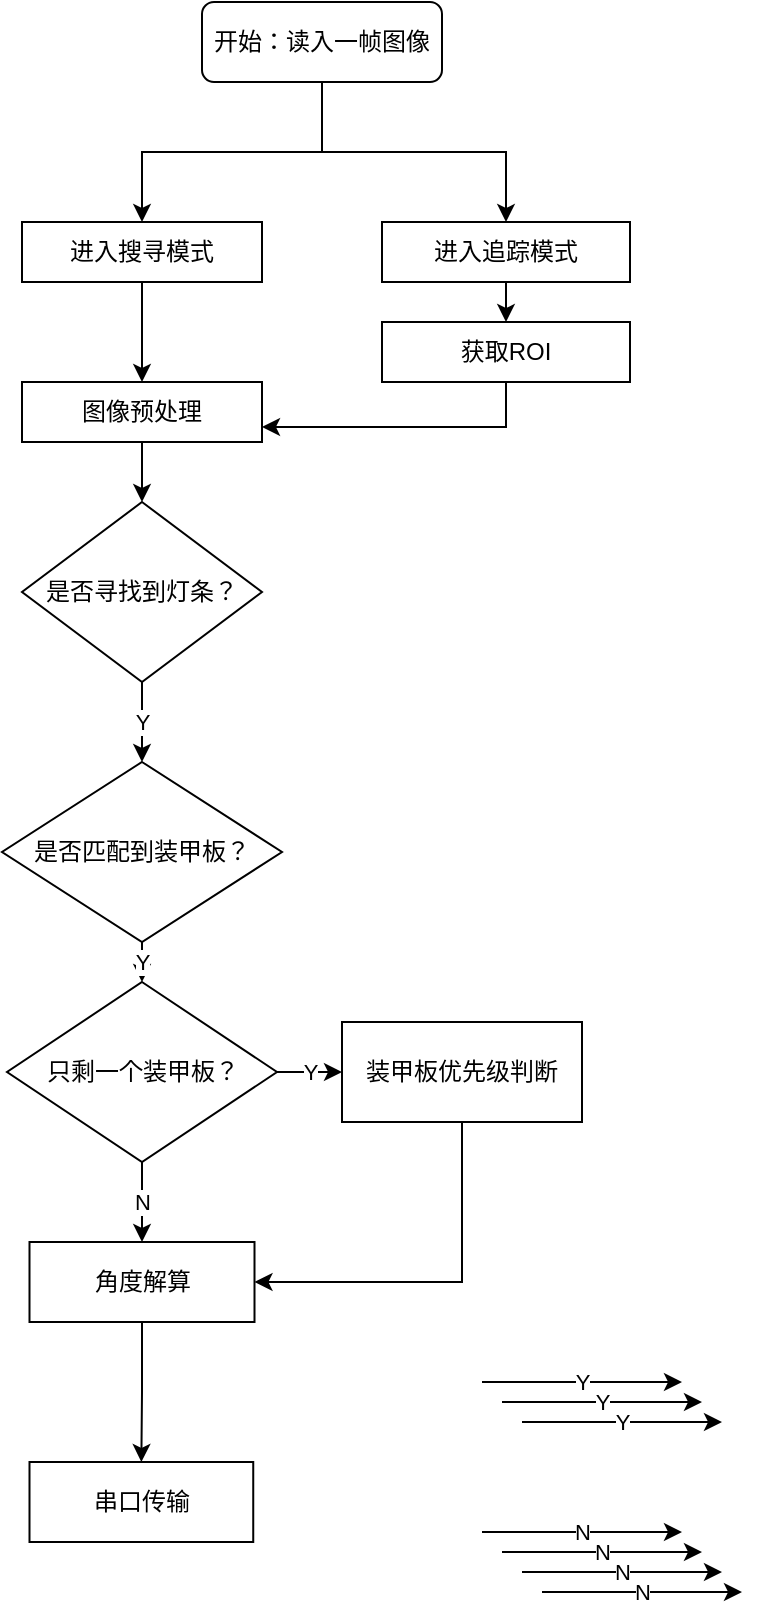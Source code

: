 <mxfile version="14.8.1" type="github">
  <diagram id="C5RBs43oDa-KdzZeNtuy" name="Page-1">
    <mxGraphModel dx="417" dy="1827" grid="1" gridSize="10" guides="1" tooltips="1" connect="1" arrows="1" fold="1" page="1" pageScale="1" pageWidth="827" pageHeight="1169" math="0" shadow="0">
      <root>
        <mxCell id="WIyWlLk6GJQsqaUBKTNV-0" />
        <mxCell id="WIyWlLk6GJQsqaUBKTNV-1" parent="WIyWlLk6GJQsqaUBKTNV-0" />
        <mxCell id="ExE-NVO--HimaFJZiaqF-43" style="edgeStyle=orthogonalEdgeStyle;rounded=0;orthogonalLoop=1;jettySize=auto;html=1;exitX=0.5;exitY=1;exitDx=0;exitDy=0;entryX=0.5;entryY=0;entryDx=0;entryDy=0;" edge="1" parent="WIyWlLk6GJQsqaUBKTNV-1" source="Oab9Y5CSqup6-qoRblhf-17" target="ExE-NVO--HimaFJZiaqF-40">
          <mxGeometry relative="1" as="geometry" />
        </mxCell>
        <mxCell id="ExE-NVO--HimaFJZiaqF-44" style="edgeStyle=orthogonalEdgeStyle;rounded=0;orthogonalLoop=1;jettySize=auto;html=1;exitX=0.5;exitY=1;exitDx=0;exitDy=0;entryX=0.5;entryY=0;entryDx=0;entryDy=0;" edge="1" parent="WIyWlLk6GJQsqaUBKTNV-1" source="Oab9Y5CSqup6-qoRblhf-17" target="ExE-NVO--HimaFJZiaqF-0">
          <mxGeometry relative="1" as="geometry" />
        </mxCell>
        <mxCell id="Oab9Y5CSqup6-qoRblhf-17" value="开始：读入一帧图像" style="rounded=1;whiteSpace=wrap;html=1;" parent="WIyWlLk6GJQsqaUBKTNV-1" vertex="1">
          <mxGeometry x="320" y="-100" width="120" height="40" as="geometry" />
        </mxCell>
        <mxCell id="Oab9Y5CSqup6-qoRblhf-18" value="图像预处理" style="rounded=0;whiteSpace=wrap;html=1;" parent="WIyWlLk6GJQsqaUBKTNV-1" vertex="1">
          <mxGeometry x="230" y="90" width="120" height="30" as="geometry" />
        </mxCell>
        <mxCell id="Oab9Y5CSqup6-qoRblhf-19" style="edgeStyle=orthogonalEdgeStyle;rounded=0;orthogonalLoop=1;jettySize=auto;html=1;exitX=0.5;exitY=1;exitDx=0;exitDy=0;" parent="WIyWlLk6GJQsqaUBKTNV-1" source="Oab9Y5CSqup6-qoRblhf-17" target="Oab9Y5CSqup6-qoRblhf-17" edge="1">
          <mxGeometry relative="1" as="geometry" />
        </mxCell>
        <mxCell id="Oab9Y5CSqup6-qoRblhf-21" value="是否寻找到灯条？" style="rhombus;whiteSpace=wrap;html=1;" parent="WIyWlLk6GJQsqaUBKTNV-1" vertex="1">
          <mxGeometry x="230" y="150" width="120" height="90" as="geometry" />
        </mxCell>
        <mxCell id="Oab9Y5CSqup6-qoRblhf-22" value="" style="endArrow=classic;html=1;exitX=0.5;exitY=1;exitDx=0;exitDy=0;entryX=0.5;entryY=0;entryDx=0;entryDy=0;" parent="WIyWlLk6GJQsqaUBKTNV-1" source="Oab9Y5CSqup6-qoRblhf-18" target="Oab9Y5CSqup6-qoRblhf-21" edge="1">
          <mxGeometry width="50" height="50" relative="1" as="geometry">
            <mxPoint x="350" y="190" as="sourcePoint" />
            <mxPoint x="400" y="140" as="targetPoint" />
          </mxGeometry>
        </mxCell>
        <mxCell id="Oab9Y5CSqup6-qoRblhf-26" value="是否匹配到装甲板？" style="rhombus;whiteSpace=wrap;html=1;" parent="WIyWlLk6GJQsqaUBKTNV-1" vertex="1">
          <mxGeometry x="220" y="280" width="140" height="90" as="geometry" />
        </mxCell>
        <mxCell id="Oab9Y5CSqup6-qoRblhf-27" value="" style="endArrow=classic;html=1;exitX=0.5;exitY=1;exitDx=0;exitDy=0;entryX=0.5;entryY=0;entryDx=0;entryDy=0;" parent="WIyWlLk6GJQsqaUBKTNV-1" source="Oab9Y5CSqup6-qoRblhf-21" target="Oab9Y5CSqup6-qoRblhf-26" edge="1">
          <mxGeometry relative="1" as="geometry">
            <mxPoint x="390" y="210" as="sourcePoint" />
            <mxPoint x="490" y="210" as="targetPoint" />
          </mxGeometry>
        </mxCell>
        <mxCell id="Oab9Y5CSqup6-qoRblhf-28" value="Y" style="edgeLabel;resizable=0;html=1;align=center;verticalAlign=middle;labelPosition=center;verticalLabelPosition=middle;" parent="Oab9Y5CSqup6-qoRblhf-27" connectable="0" vertex="1">
          <mxGeometry relative="1" as="geometry" />
        </mxCell>
        <mxCell id="ExE-NVO--HimaFJZiaqF-7" style="edgeStyle=orthogonalEdgeStyle;rounded=0;orthogonalLoop=1;jettySize=auto;html=1;exitX=0.5;exitY=1;exitDx=0;exitDy=0;entryX=0.5;entryY=0;entryDx=0;entryDy=0;" edge="1" parent="WIyWlLk6GJQsqaUBKTNV-1" source="ExE-NVO--HimaFJZiaqF-0" target="Oab9Y5CSqup6-qoRblhf-18">
          <mxGeometry relative="1" as="geometry" />
        </mxCell>
        <mxCell id="ExE-NVO--HimaFJZiaqF-0" value="进入搜寻模式" style="rounded=0;whiteSpace=wrap;html=1;" vertex="1" parent="WIyWlLk6GJQsqaUBKTNV-1">
          <mxGeometry x="230" y="10" width="120" height="30" as="geometry" />
        </mxCell>
        <mxCell id="ExE-NVO--HimaFJZiaqF-1" style="edgeStyle=orthogonalEdgeStyle;rounded=0;orthogonalLoop=1;jettySize=auto;html=1;exitX=0.5;exitY=1;exitDx=0;exitDy=0;" edge="1" parent="WIyWlLk6GJQsqaUBKTNV-1" source="ExE-NVO--HimaFJZiaqF-0" target="ExE-NVO--HimaFJZiaqF-0">
          <mxGeometry relative="1" as="geometry" />
        </mxCell>
        <mxCell id="ExE-NVO--HimaFJZiaqF-8" value="只剩一个装甲板？" style="rhombus;whiteSpace=wrap;html=1;" vertex="1" parent="WIyWlLk6GJQsqaUBKTNV-1">
          <mxGeometry x="222.5" y="390" width="135" height="90" as="geometry" />
        </mxCell>
        <mxCell id="ExE-NVO--HimaFJZiaqF-36" style="edgeStyle=orthogonalEdgeStyle;rounded=0;orthogonalLoop=1;jettySize=auto;html=1;exitX=0.5;exitY=1;exitDx=0;exitDy=0;entryX=1;entryY=0.5;entryDx=0;entryDy=0;" edge="1" parent="WIyWlLk6GJQsqaUBKTNV-1" source="ExE-NVO--HimaFJZiaqF-11" target="ExE-NVO--HimaFJZiaqF-35">
          <mxGeometry relative="1" as="geometry" />
        </mxCell>
        <mxCell id="ExE-NVO--HimaFJZiaqF-11" value="装甲板优先级判断" style="rounded=0;whiteSpace=wrap;html=1;" vertex="1" parent="WIyWlLk6GJQsqaUBKTNV-1">
          <mxGeometry x="390" y="410" width="120" height="50" as="geometry" />
        </mxCell>
        <mxCell id="ExE-NVO--HimaFJZiaqF-13" value="" style="endArrow=classic;html=1;entryX=0;entryY=0.5;entryDx=0;entryDy=0;exitX=1;exitY=0.5;exitDx=0;exitDy=0;" edge="1" parent="WIyWlLk6GJQsqaUBKTNV-1" source="ExE-NVO--HimaFJZiaqF-8" target="ExE-NVO--HimaFJZiaqF-11">
          <mxGeometry relative="1" as="geometry">
            <mxPoint x="260" y="480" as="sourcePoint" />
            <mxPoint x="360" y="480" as="targetPoint" />
          </mxGeometry>
        </mxCell>
        <mxCell id="ExE-NVO--HimaFJZiaqF-14" value="Y" style="edgeLabel;resizable=0;html=1;align=center;verticalAlign=middle;" connectable="0" vertex="1" parent="ExE-NVO--HimaFJZiaqF-13">
          <mxGeometry relative="1" as="geometry" />
        </mxCell>
        <mxCell id="ExE-NVO--HimaFJZiaqF-16" value="" style="endArrow=classic;html=1;entryX=0.5;entryY=0;entryDx=0;entryDy=0;exitX=0.5;exitY=1;exitDx=0;exitDy=0;" edge="1" parent="WIyWlLk6GJQsqaUBKTNV-1" source="ExE-NVO--HimaFJZiaqF-8" target="ExE-NVO--HimaFJZiaqF-35">
          <mxGeometry relative="1" as="geometry">
            <mxPoint x="110" y="480" as="sourcePoint" />
            <mxPoint x="210" y="480" as="targetPoint" />
          </mxGeometry>
        </mxCell>
        <mxCell id="ExE-NVO--HimaFJZiaqF-17" value="N" style="edgeLabel;resizable=0;html=1;align=center;verticalAlign=middle;" connectable="0" vertex="1" parent="ExE-NVO--HimaFJZiaqF-16">
          <mxGeometry relative="1" as="geometry" />
        </mxCell>
        <mxCell id="ExE-NVO--HimaFJZiaqF-21" value="" style="endArrow=classic;html=1;" edge="1" parent="WIyWlLk6GJQsqaUBKTNV-1">
          <mxGeometry relative="1" as="geometry">
            <mxPoint x="460" y="665" as="sourcePoint" />
            <mxPoint x="560" y="665" as="targetPoint" />
            <Array as="points">
              <mxPoint x="510" y="665" />
            </Array>
          </mxGeometry>
        </mxCell>
        <mxCell id="ExE-NVO--HimaFJZiaqF-22" value="N" style="edgeLabel;resizable=0;html=1;align=center;verticalAlign=middle;" connectable="0" vertex="1" parent="ExE-NVO--HimaFJZiaqF-21">
          <mxGeometry relative="1" as="geometry" />
        </mxCell>
        <mxCell id="ExE-NVO--HimaFJZiaqF-29" value="" style="endArrow=classic;html=1;" edge="1" parent="WIyWlLk6GJQsqaUBKTNV-1">
          <mxGeometry relative="1" as="geometry">
            <mxPoint x="460" y="590" as="sourcePoint" />
            <mxPoint x="560" y="590" as="targetPoint" />
            <Array as="points">
              <mxPoint x="510" y="590" />
            </Array>
          </mxGeometry>
        </mxCell>
        <mxCell id="ExE-NVO--HimaFJZiaqF-30" value="Y" style="edgeLabel;resizable=0;html=1;align=center;verticalAlign=middle;" connectable="0" vertex="1" parent="ExE-NVO--HimaFJZiaqF-29">
          <mxGeometry relative="1" as="geometry" />
        </mxCell>
        <mxCell id="ExE-NVO--HimaFJZiaqF-33" value="" style="endArrow=classic;html=1;exitX=0.5;exitY=1;exitDx=0;exitDy=0;entryX=0.5;entryY=0;entryDx=0;entryDy=0;" edge="1" parent="WIyWlLk6GJQsqaUBKTNV-1" source="Oab9Y5CSqup6-qoRblhf-26" target="ExE-NVO--HimaFJZiaqF-8">
          <mxGeometry relative="1" as="geometry">
            <mxPoint x="100" y="400" as="sourcePoint" />
            <mxPoint x="200" y="400" as="targetPoint" />
            <Array as="points" />
          </mxGeometry>
        </mxCell>
        <mxCell id="ExE-NVO--HimaFJZiaqF-34" value="Y" style="edgeLabel;resizable=0;html=1;align=center;verticalAlign=middle;" connectable="0" vertex="1" parent="ExE-NVO--HimaFJZiaqF-33">
          <mxGeometry relative="1" as="geometry" />
        </mxCell>
        <mxCell id="ExE-NVO--HimaFJZiaqF-77" style="edgeStyle=orthogonalEdgeStyle;rounded=0;orthogonalLoop=1;jettySize=auto;html=1;exitX=0.5;exitY=1;exitDx=0;exitDy=0;entryX=0.5;entryY=0;entryDx=0;entryDy=0;" edge="1" parent="WIyWlLk6GJQsqaUBKTNV-1" source="ExE-NVO--HimaFJZiaqF-35" target="ExE-NVO--HimaFJZiaqF-38">
          <mxGeometry relative="1" as="geometry" />
        </mxCell>
        <mxCell id="ExE-NVO--HimaFJZiaqF-35" value="角度解算" style="rounded=0;whiteSpace=wrap;html=1;" vertex="1" parent="WIyWlLk6GJQsqaUBKTNV-1">
          <mxGeometry x="233.75" y="520" width="112.5" height="40" as="geometry" />
        </mxCell>
        <mxCell id="ExE-NVO--HimaFJZiaqF-38" value="串口传输" style="rounded=0;whiteSpace=wrap;html=1;" vertex="1" parent="WIyWlLk6GJQsqaUBKTNV-1">
          <mxGeometry x="233.75" y="630" width="111.87" height="40" as="geometry" />
        </mxCell>
        <mxCell id="ExE-NVO--HimaFJZiaqF-46" style="edgeStyle=orthogonalEdgeStyle;rounded=0;orthogonalLoop=1;jettySize=auto;html=1;exitX=0.5;exitY=1;exitDx=0;exitDy=0;entryX=0.5;entryY=0;entryDx=0;entryDy=0;" edge="1" parent="WIyWlLk6GJQsqaUBKTNV-1" source="ExE-NVO--HimaFJZiaqF-40" target="ExE-NVO--HimaFJZiaqF-45">
          <mxGeometry relative="1" as="geometry" />
        </mxCell>
        <mxCell id="ExE-NVO--HimaFJZiaqF-40" value="进入追踪模式" style="rounded=0;whiteSpace=wrap;html=1;" vertex="1" parent="WIyWlLk6GJQsqaUBKTNV-1">
          <mxGeometry x="410" y="10" width="124" height="30" as="geometry" />
        </mxCell>
        <mxCell id="ExE-NVO--HimaFJZiaqF-49" style="edgeStyle=orthogonalEdgeStyle;rounded=0;orthogonalLoop=1;jettySize=auto;html=1;exitX=0.5;exitY=1;exitDx=0;exitDy=0;entryX=1;entryY=0.75;entryDx=0;entryDy=0;" edge="1" parent="WIyWlLk6GJQsqaUBKTNV-1" source="ExE-NVO--HimaFJZiaqF-45" target="Oab9Y5CSqup6-qoRblhf-18">
          <mxGeometry relative="1" as="geometry" />
        </mxCell>
        <mxCell id="ExE-NVO--HimaFJZiaqF-45" value="获取ROI" style="rounded=0;whiteSpace=wrap;html=1;" vertex="1" parent="WIyWlLk6GJQsqaUBKTNV-1">
          <mxGeometry x="410" y="60" width="124" height="30" as="geometry" />
        </mxCell>
        <mxCell id="ExE-NVO--HimaFJZiaqF-64" value="" style="endArrow=classic;html=1;" edge="1" parent="WIyWlLk6GJQsqaUBKTNV-1">
          <mxGeometry relative="1" as="geometry">
            <mxPoint x="470" y="675" as="sourcePoint" />
            <mxPoint x="570" y="675" as="targetPoint" />
            <Array as="points">
              <mxPoint x="520" y="675" />
            </Array>
          </mxGeometry>
        </mxCell>
        <mxCell id="ExE-NVO--HimaFJZiaqF-65" value="N" style="edgeLabel;resizable=0;html=1;align=center;verticalAlign=middle;" connectable="0" vertex="1" parent="ExE-NVO--HimaFJZiaqF-64">
          <mxGeometry relative="1" as="geometry" />
        </mxCell>
        <mxCell id="ExE-NVO--HimaFJZiaqF-66" value="" style="endArrow=classic;html=1;" edge="1" parent="WIyWlLk6GJQsqaUBKTNV-1">
          <mxGeometry relative="1" as="geometry">
            <mxPoint x="480" y="685" as="sourcePoint" />
            <mxPoint x="580" y="685" as="targetPoint" />
            <Array as="points">
              <mxPoint x="530" y="685" />
            </Array>
          </mxGeometry>
        </mxCell>
        <mxCell id="ExE-NVO--HimaFJZiaqF-67" value="N" style="edgeLabel;resizable=0;html=1;align=center;verticalAlign=middle;" connectable="0" vertex="1" parent="ExE-NVO--HimaFJZiaqF-66">
          <mxGeometry relative="1" as="geometry" />
        </mxCell>
        <mxCell id="ExE-NVO--HimaFJZiaqF-68" value="" style="endArrow=classic;html=1;" edge="1" parent="WIyWlLk6GJQsqaUBKTNV-1">
          <mxGeometry relative="1" as="geometry">
            <mxPoint x="490" y="695" as="sourcePoint" />
            <mxPoint x="590" y="695" as="targetPoint" />
            <Array as="points">
              <mxPoint x="540" y="695" />
            </Array>
          </mxGeometry>
        </mxCell>
        <mxCell id="ExE-NVO--HimaFJZiaqF-69" value="N" style="edgeLabel;resizable=0;html=1;align=center;verticalAlign=middle;" connectable="0" vertex="1" parent="ExE-NVO--HimaFJZiaqF-68">
          <mxGeometry relative="1" as="geometry" />
        </mxCell>
        <mxCell id="ExE-NVO--HimaFJZiaqF-70" value="" style="endArrow=classic;html=1;" edge="1" parent="WIyWlLk6GJQsqaUBKTNV-1">
          <mxGeometry relative="1" as="geometry">
            <mxPoint x="470" y="600" as="sourcePoint" />
            <mxPoint x="570" y="600" as="targetPoint" />
            <Array as="points">
              <mxPoint x="520" y="600" />
            </Array>
          </mxGeometry>
        </mxCell>
        <mxCell id="ExE-NVO--HimaFJZiaqF-71" value="Y" style="edgeLabel;resizable=0;html=1;align=center;verticalAlign=middle;" connectable="0" vertex="1" parent="ExE-NVO--HimaFJZiaqF-70">
          <mxGeometry relative="1" as="geometry" />
        </mxCell>
        <mxCell id="ExE-NVO--HimaFJZiaqF-72" value="" style="endArrow=classic;html=1;" edge="1" parent="WIyWlLk6GJQsqaUBKTNV-1">
          <mxGeometry relative="1" as="geometry">
            <mxPoint x="480" y="610" as="sourcePoint" />
            <mxPoint x="580" y="610" as="targetPoint" />
            <Array as="points">
              <mxPoint x="530" y="610" />
            </Array>
          </mxGeometry>
        </mxCell>
        <mxCell id="ExE-NVO--HimaFJZiaqF-73" value="Y" style="edgeLabel;resizable=0;html=1;align=center;verticalAlign=middle;" connectable="0" vertex="1" parent="ExE-NVO--HimaFJZiaqF-72">
          <mxGeometry relative="1" as="geometry" />
        </mxCell>
      </root>
    </mxGraphModel>
  </diagram>
</mxfile>
